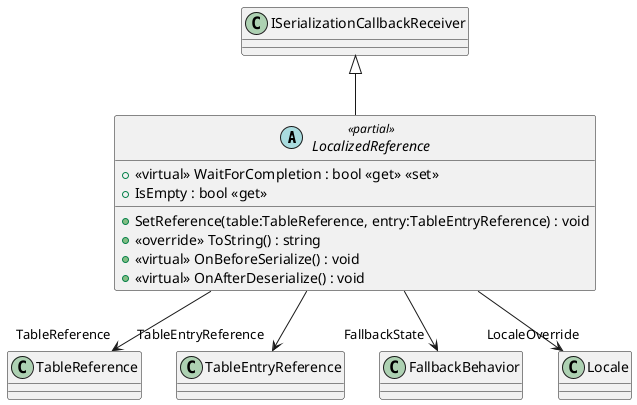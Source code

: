 @startuml
abstract class LocalizedReference <<partial>> {
    + <<virtual>> WaitForCompletion : bool <<get>> <<set>>
    + IsEmpty : bool <<get>>
    + SetReference(table:TableReference, entry:TableEntryReference) : void
    + <<override>> ToString() : string
    + <<virtual>> OnBeforeSerialize() : void
    + <<virtual>> OnAfterDeserialize() : void
}
ISerializationCallbackReceiver <|-- LocalizedReference
LocalizedReference --> "TableReference" TableReference
LocalizedReference --> "TableEntryReference" TableEntryReference
LocalizedReference --> "FallbackState" FallbackBehavior
LocalizedReference --> "LocaleOverride" Locale
@enduml
